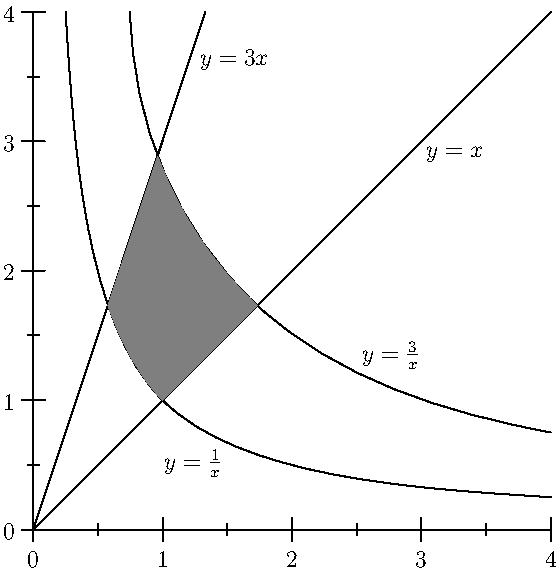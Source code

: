 size(10cm);

import graph;
xaxis(Ticks);
yaxis(Ticks);

draw((0,0)--(4,4));
draw((0,0)--(1.33,4));

path p1=(1,1)--(1.732,1.732);
path p2=(0.577,1.732)--(1,3);
path p3=(0.25,4){1,-16}::(1,1)::(4,0.25){1,-1/16};
path p4=(0.75,4){1,-48}::(1.732,1.732)::(4,0.75){1,-3/16};

draw(p1);
draw(p2);
draw(p3);
draw(p4);

path c=buildcycle(p1,p4,p2,p3);
fill(c,gray);

label("$y = \frac{1}{x}$",(1.5,0.66),SW);
label("$y = \frac{3}{x}$",(2.5,1.2),NE);
label("$y = x$",(3,3),SE);
label("$y = 3x$",(1.25,3.75),SE);

